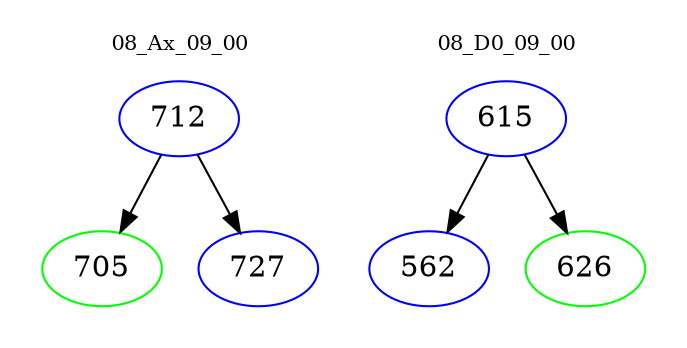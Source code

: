 digraph{
subgraph cluster_0 {
color = white
label = "08_Ax_09_00";
fontsize=10;
T0_712 [label="712", color="blue"]
T0_712 -> T0_705 [color="black"]
T0_705 [label="705", color="green"]
T0_712 -> T0_727 [color="black"]
T0_727 [label="727", color="blue"]
}
subgraph cluster_1 {
color = white
label = "08_D0_09_00";
fontsize=10;
T1_615 [label="615", color="blue"]
T1_615 -> T1_562 [color="black"]
T1_562 [label="562", color="blue"]
T1_615 -> T1_626 [color="black"]
T1_626 [label="626", color="green"]
}
}
